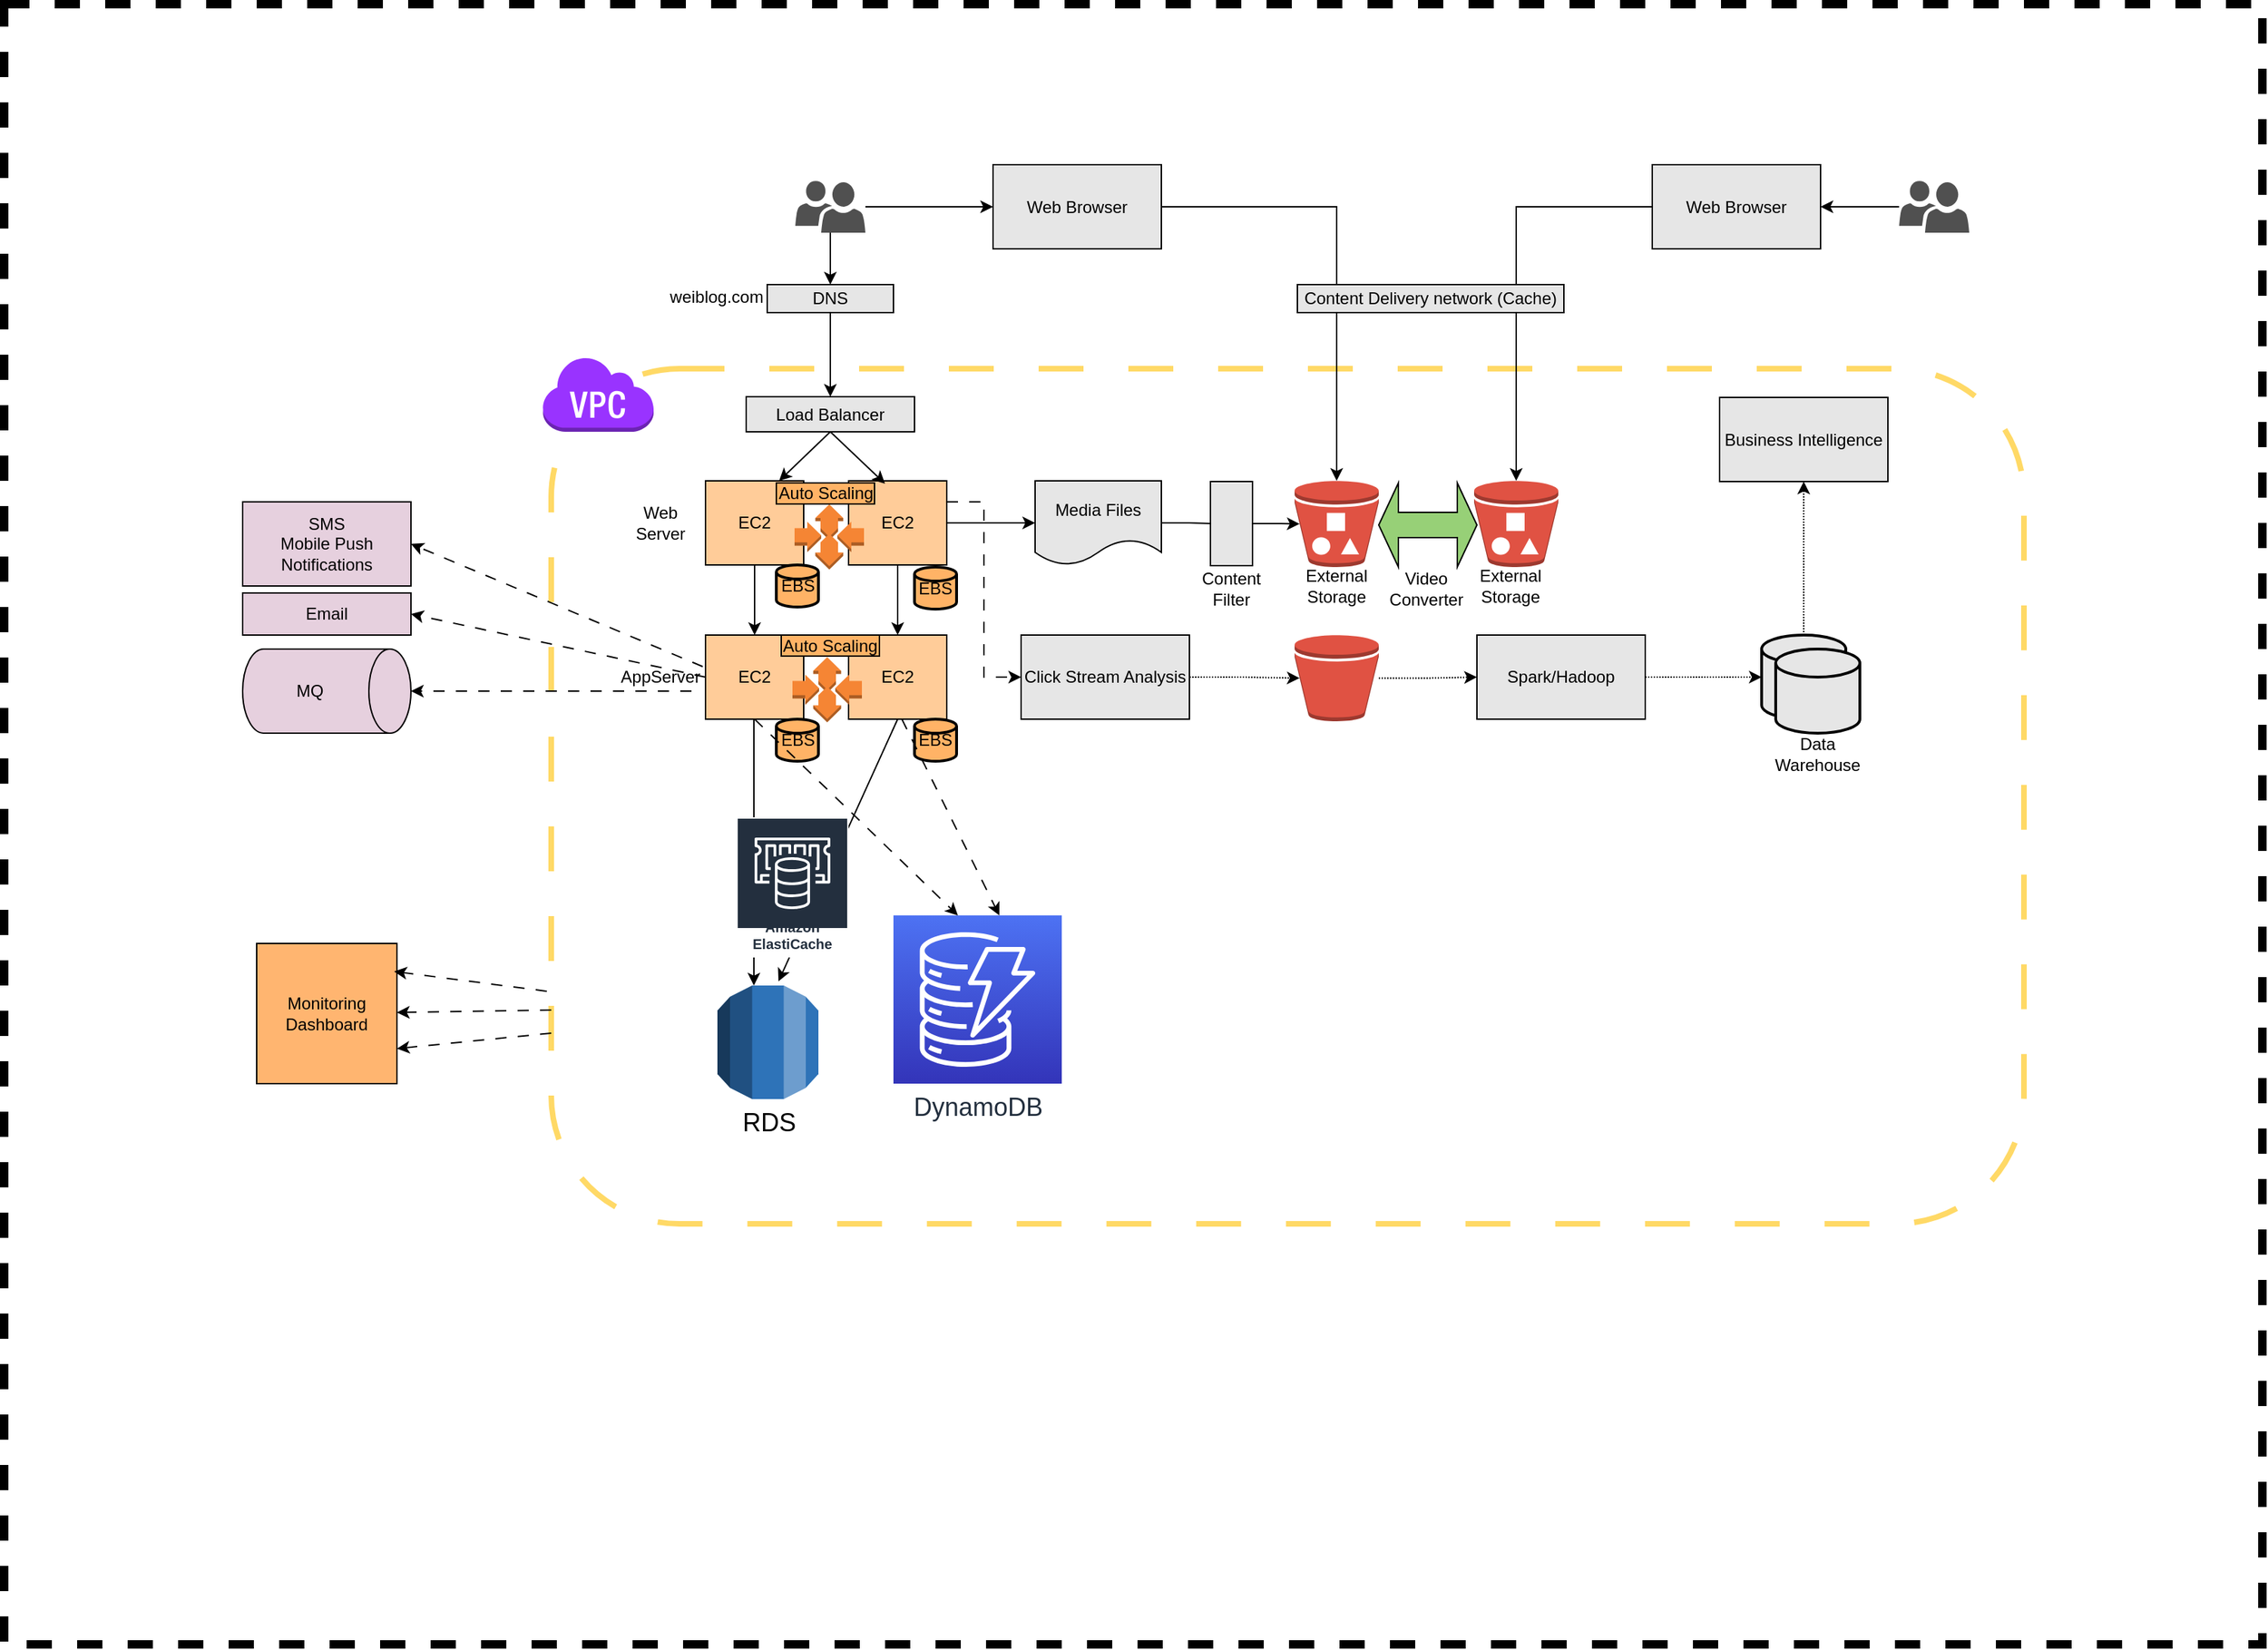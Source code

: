 <mxfile version="20.8.3" type="github">
  <diagram id="Pr5awPEJJXZDI8rIQ1T_" name="Page-1">
    <mxGraphModel dx="2284" dy="1896" grid="1" gridSize="10" guides="1" tooltips="1" connect="1" arrows="1" fold="1" page="1" pageScale="1" pageWidth="850" pageHeight="1100" math="0" shadow="0">
      <root>
        <mxCell id="0" />
        <mxCell id="1" parent="0" />
        <mxCell id="n67U7tYu0zLwfpIRGkh0-3" value="" style="rounded=0;whiteSpace=wrap;html=1;dashed=1;strokeWidth=6;" vertex="1" parent="1">
          <mxGeometry x="-230" y="-120" width="1610" height="1170" as="geometry" />
        </mxCell>
        <mxCell id="n67U7tYu0zLwfpIRGkh0-1" value="" style="rounded=1;whiteSpace=wrap;html=1;dashed=1;dashPattern=8 8;strokeColor=#FFD966;strokeWidth=4;" vertex="1" parent="1">
          <mxGeometry x="160" y="140" width="1050" height="610" as="geometry" />
        </mxCell>
        <mxCell id="n67U7tYu0zLwfpIRGkh0-15" style="edgeStyle=orthogonalEdgeStyle;rounded=0;orthogonalLoop=1;jettySize=auto;html=1;entryX=0.5;entryY=0;entryDx=0;entryDy=0;" edge="1" parent="1" source="n67U7tYu0zLwfpIRGkh0-5" target="n67U7tYu0zLwfpIRGkh0-12">
          <mxGeometry relative="1" as="geometry" />
        </mxCell>
        <mxCell id="n67U7tYu0zLwfpIRGkh0-5" value="EC2" style="rounded=0;whiteSpace=wrap;html=1;fillColor=#FFCC99;" vertex="1" parent="1">
          <mxGeometry x="270" y="220" width="70" height="60" as="geometry" />
        </mxCell>
        <mxCell id="n67U7tYu0zLwfpIRGkh0-6" value="Web Server" style="text;html=1;strokeColor=none;fillColor=none;align=center;verticalAlign=middle;whiteSpace=wrap;rounded=0;dashed=1;" vertex="1" parent="1">
          <mxGeometry x="208" y="235" width="60" height="30" as="geometry" />
        </mxCell>
        <mxCell id="n67U7tYu0zLwfpIRGkh0-9" value="EBS" style="strokeWidth=2;html=1;shape=mxgraph.flowchart.database;whiteSpace=wrap;fillColor=#FFB366;" vertex="1" parent="1">
          <mxGeometry x="320.5" y="280" width="30" height="30" as="geometry" />
        </mxCell>
        <mxCell id="n67U7tYu0zLwfpIRGkh0-31" style="edgeStyle=orthogonalEdgeStyle;rounded=0;orthogonalLoop=1;jettySize=auto;html=1;entryX=0.5;entryY=0;entryDx=0;entryDy=0;" edge="1" parent="1" source="n67U7tYu0zLwfpIRGkh0-10" target="n67U7tYu0zLwfpIRGkh0-30">
          <mxGeometry relative="1" as="geometry" />
        </mxCell>
        <mxCell id="n67U7tYu0zLwfpIRGkh0-61" style="edgeStyle=orthogonalEdgeStyle;rounded=0;orthogonalLoop=1;jettySize=auto;html=1;" edge="1" parent="1" source="n67U7tYu0zLwfpIRGkh0-10" target="n67U7tYu0zLwfpIRGkh0-60">
          <mxGeometry relative="1" as="geometry" />
        </mxCell>
        <mxCell id="n67U7tYu0zLwfpIRGkh0-10" value="" style="sketch=0;pointerEvents=1;shadow=0;dashed=0;html=1;strokeColor=none;labelPosition=center;verticalLabelPosition=bottom;verticalAlign=top;align=center;fillColor=#505050;shape=mxgraph.mscae.intune.user_group" vertex="1" parent="1">
          <mxGeometry x="334" y="6" width="50" height="37" as="geometry" />
        </mxCell>
        <mxCell id="n67U7tYu0zLwfpIRGkh0-18" style="edgeStyle=orthogonalEdgeStyle;rounded=0;orthogonalLoop=1;jettySize=auto;html=1;" edge="1" parent="1" source="n67U7tYu0zLwfpIRGkh0-12">
          <mxGeometry relative="1" as="geometry">
            <mxPoint x="304.5" y="580" as="targetPoint" />
          </mxGeometry>
        </mxCell>
        <mxCell id="n67U7tYu0zLwfpIRGkh0-12" value="EC2" style="rounded=0;whiteSpace=wrap;html=1;fillColor=#FFCC99;" vertex="1" parent="1">
          <mxGeometry x="270" y="330" width="70" height="60" as="geometry" />
        </mxCell>
        <mxCell id="n67U7tYu0zLwfpIRGkh0-13" value="EBS" style="strokeWidth=2;html=1;shape=mxgraph.flowchart.database;whiteSpace=wrap;fillColor=#FFB366;" vertex="1" parent="1">
          <mxGeometry x="320.5" y="390" width="30" height="30" as="geometry" />
        </mxCell>
        <mxCell id="n67U7tYu0zLwfpIRGkh0-14" value="AppServer" style="text;html=1;strokeColor=none;fillColor=none;align=center;verticalAlign=middle;whiteSpace=wrap;rounded=0;dashed=1;" vertex="1" parent="1">
          <mxGeometry x="208" y="345" width="60" height="30" as="geometry" />
        </mxCell>
        <mxCell id="n67U7tYu0zLwfpIRGkh0-19" value="EC2" style="rounded=0;whiteSpace=wrap;html=1;fillColor=#FFCC99;" vertex="1" parent="1">
          <mxGeometry x="372" y="330" width="70" height="60" as="geometry" />
        </mxCell>
        <mxCell id="n67U7tYu0zLwfpIRGkh0-20" value="EBS" style="strokeWidth=2;html=1;shape=mxgraph.flowchart.database;whiteSpace=wrap;fillColor=#FFB366;" vertex="1" parent="1">
          <mxGeometry x="419" y="390" width="30" height="30" as="geometry" />
        </mxCell>
        <mxCell id="n67U7tYu0zLwfpIRGkh0-24" style="edgeStyle=orthogonalEdgeStyle;rounded=0;orthogonalLoop=1;jettySize=auto;html=1;entryX=0.5;entryY=0;entryDx=0;entryDy=0;" edge="1" parent="1" source="n67U7tYu0zLwfpIRGkh0-21" target="n67U7tYu0zLwfpIRGkh0-19">
          <mxGeometry relative="1" as="geometry" />
        </mxCell>
        <mxCell id="n67U7tYu0zLwfpIRGkh0-42" style="edgeStyle=orthogonalEdgeStyle;rounded=0;orthogonalLoop=1;jettySize=auto;html=1;entryX=0;entryY=0.5;entryDx=0;entryDy=0;" edge="1" parent="1" source="n67U7tYu0zLwfpIRGkh0-21" target="n67U7tYu0zLwfpIRGkh0-39">
          <mxGeometry relative="1" as="geometry" />
        </mxCell>
        <mxCell id="n67U7tYu0zLwfpIRGkh0-49" style="edgeStyle=orthogonalEdgeStyle;rounded=0;orthogonalLoop=1;jettySize=auto;html=1;entryX=0;entryY=0.5;entryDx=0;entryDy=0;exitX=1;exitY=0.25;exitDx=0;exitDy=0;dashed=1;dashPattern=8 8;" edge="1" parent="1" source="n67U7tYu0zLwfpIRGkh0-21" target="n67U7tYu0zLwfpIRGkh0-48">
          <mxGeometry relative="1" as="geometry" />
        </mxCell>
        <mxCell id="n67U7tYu0zLwfpIRGkh0-21" value="EC2" style="rounded=0;whiteSpace=wrap;html=1;fillColor=#FFCC99;" vertex="1" parent="1">
          <mxGeometry x="372" y="220" width="70" height="60" as="geometry" />
        </mxCell>
        <mxCell id="n67U7tYu0zLwfpIRGkh0-22" value="EBS" style="strokeWidth=2;html=1;shape=mxgraph.flowchart.database;whiteSpace=wrap;fillColor=#FFB366;" vertex="1" parent="1">
          <mxGeometry x="419" y="281.5" width="30" height="30" as="geometry" />
        </mxCell>
        <mxCell id="n67U7tYu0zLwfpIRGkh0-23" value="Load Balancer" style="rounded=0;whiteSpace=wrap;html=1;fillColor=#E6E6E6;" vertex="1" parent="1">
          <mxGeometry x="299" y="160" width="120" height="25" as="geometry" />
        </mxCell>
        <mxCell id="n67U7tYu0zLwfpIRGkh0-26" value="" style="endArrow=classic;html=1;rounded=0;entryX=0.63;entryY=-0.043;entryDx=0;entryDy=0;entryPerimeter=0;exitX=0.5;exitY=1;exitDx=0;exitDy=0;" edge="1" parent="1" source="n67U7tYu0zLwfpIRGkh0-19">
          <mxGeometry width="50" height="50" relative="1" as="geometry">
            <mxPoint x="530" y="420" as="sourcePoint" />
            <mxPoint x="322.05" y="576.99" as="targetPoint" />
          </mxGeometry>
        </mxCell>
        <mxCell id="n67U7tYu0zLwfpIRGkh0-27" value="" style="endArrow=classic;html=1;rounded=0;exitX=0.5;exitY=1;exitDx=0;exitDy=0;entryX=0.75;entryY=0;entryDx=0;entryDy=0;" edge="1" parent="1" source="n67U7tYu0zLwfpIRGkh0-23" target="n67U7tYu0zLwfpIRGkh0-5">
          <mxGeometry width="50" height="50" relative="1" as="geometry">
            <mxPoint x="530" y="420" as="sourcePoint" />
            <mxPoint x="580" y="370" as="targetPoint" />
          </mxGeometry>
        </mxCell>
        <mxCell id="n67U7tYu0zLwfpIRGkh0-28" value="" style="endArrow=classic;html=1;rounded=0;exitX=0.5;exitY=1;exitDx=0;exitDy=0;entryX=0.371;entryY=0.033;entryDx=0;entryDy=0;entryPerimeter=0;" edge="1" parent="1" source="n67U7tYu0zLwfpIRGkh0-23" target="n67U7tYu0zLwfpIRGkh0-21">
          <mxGeometry width="50" height="50" relative="1" as="geometry">
            <mxPoint x="365" y="195" as="sourcePoint" />
            <mxPoint x="332.5" y="230" as="targetPoint" />
          </mxGeometry>
        </mxCell>
        <mxCell id="n67U7tYu0zLwfpIRGkh0-32" style="edgeStyle=orthogonalEdgeStyle;rounded=0;orthogonalLoop=1;jettySize=auto;html=1;entryX=0.5;entryY=0;entryDx=0;entryDy=0;" edge="1" parent="1" source="n67U7tYu0zLwfpIRGkh0-30" target="n67U7tYu0zLwfpIRGkh0-23">
          <mxGeometry relative="1" as="geometry" />
        </mxCell>
        <mxCell id="n67U7tYu0zLwfpIRGkh0-30" value="DNS" style="rounded=0;whiteSpace=wrap;html=1;fillColor=#E6E6E6;" vertex="1" parent="1">
          <mxGeometry x="314" y="80" width="90" height="20" as="geometry" />
        </mxCell>
        <mxCell id="n67U7tYu0zLwfpIRGkh0-33" value="weiblog.com" style="text;html=1;strokeColor=none;fillColor=none;align=center;verticalAlign=middle;whiteSpace=wrap;rounded=0;" vertex="1" parent="1">
          <mxGeometry x="248" y="74" width="60" height="30" as="geometry" />
        </mxCell>
        <mxCell id="n67U7tYu0zLwfpIRGkh0-36" value="" style="endArrow=classic;html=1;rounded=0;exitX=0.5;exitY=1;exitDx=0;exitDy=0;entryX=0.281;entryY=0;entryDx=0;entryDy=0;entryPerimeter=0;dashed=1;dashPattern=8 8;" edge="1" parent="1" source="n67U7tYu0zLwfpIRGkh0-12">
          <mxGeometry width="50" height="50" relative="1" as="geometry">
            <mxPoint x="530" y="410" as="sourcePoint" />
            <mxPoint x="449.935" y="530" as="targetPoint" />
          </mxGeometry>
        </mxCell>
        <mxCell id="n67U7tYu0zLwfpIRGkh0-37" value="" style="endArrow=classic;html=1;rounded=0;entryX=0.5;entryY=0;entryDx=0;entryDy=0;entryPerimeter=0;dashed=1;dashPattern=8 8;" edge="1" parent="1">
          <mxGeometry width="50" height="50" relative="1" as="geometry">
            <mxPoint x="410" y="390" as="sourcePoint" />
            <mxPoint x="479.5" y="530" as="targetPoint" />
          </mxGeometry>
        </mxCell>
        <mxCell id="n67U7tYu0zLwfpIRGkh0-43" style="edgeStyle=orthogonalEdgeStyle;rounded=0;orthogonalLoop=1;jettySize=auto;html=1;entryX=0.06;entryY=0.5;entryDx=0;entryDy=0;entryPerimeter=0;startArrow=none;" edge="1" parent="1" source="n67U7tYu0zLwfpIRGkh0-45" target="n67U7tYu0zLwfpIRGkh0-41">
          <mxGeometry relative="1" as="geometry" />
        </mxCell>
        <mxCell id="n67U7tYu0zLwfpIRGkh0-39" value="Media Files" style="shape=document;whiteSpace=wrap;html=1;boundedLbl=1;fillColor=#E6E6E6;" vertex="1" parent="1">
          <mxGeometry x="505" y="220" width="90" height="60" as="geometry" />
        </mxCell>
        <mxCell id="n67U7tYu0zLwfpIRGkh0-41" value="" style="outlineConnect=0;dashed=0;verticalLabelPosition=bottom;verticalAlign=top;align=center;html=1;shape=mxgraph.aws3.bucket_with_objects;fillColor=#E05243;gradientColor=none;" vertex="1" parent="1">
          <mxGeometry x="690" y="220" width="60" height="61.5" as="geometry" />
        </mxCell>
        <mxCell id="n67U7tYu0zLwfpIRGkh0-44" value="External Storage" style="text;html=1;strokeColor=none;fillColor=none;align=center;verticalAlign=middle;whiteSpace=wrap;rounded=0;dashed=1;" vertex="1" parent="1">
          <mxGeometry x="690" y="280" width="60" height="30" as="geometry" />
        </mxCell>
        <mxCell id="n67U7tYu0zLwfpIRGkh0-46" value="" style="edgeStyle=orthogonalEdgeStyle;rounded=0;orthogonalLoop=1;jettySize=auto;html=1;entryX=0.06;entryY=0.5;entryDx=0;entryDy=0;entryPerimeter=0;endArrow=none;" edge="1" parent="1" source="n67U7tYu0zLwfpIRGkh0-39" target="n67U7tYu0zLwfpIRGkh0-45">
          <mxGeometry relative="1" as="geometry">
            <mxPoint x="595" y="250" as="sourcePoint" />
            <mxPoint x="693.6" y="250.75" as="targetPoint" />
          </mxGeometry>
        </mxCell>
        <mxCell id="n67U7tYu0zLwfpIRGkh0-45" value="" style="rounded=0;whiteSpace=wrap;html=1;fillColor=#E6E6E6;" vertex="1" parent="1">
          <mxGeometry x="630" y="220.5" width="30" height="60" as="geometry" />
        </mxCell>
        <mxCell id="n67U7tYu0zLwfpIRGkh0-47" value="Content Filter" style="text;html=1;strokeColor=none;fillColor=none;align=center;verticalAlign=middle;whiteSpace=wrap;rounded=0;dashed=1;" vertex="1" parent="1">
          <mxGeometry x="615" y="281.5" width="60" height="30" as="geometry" />
        </mxCell>
        <mxCell id="n67U7tYu0zLwfpIRGkh0-51" style="edgeStyle=orthogonalEdgeStyle;rounded=0;orthogonalLoop=1;jettySize=auto;html=1;entryX=0.06;entryY=0.5;entryDx=0;entryDy=0;entryPerimeter=0;dashed=1;dashPattern=1 1;" edge="1" parent="1" source="n67U7tYu0zLwfpIRGkh0-48" target="n67U7tYu0zLwfpIRGkh0-50">
          <mxGeometry relative="1" as="geometry" />
        </mxCell>
        <mxCell id="n67U7tYu0zLwfpIRGkh0-48" value="Click Stream Analysis" style="rounded=0;whiteSpace=wrap;html=1;fillColor=#E6E6E6;" vertex="1" parent="1">
          <mxGeometry x="495" y="330" width="120" height="60" as="geometry" />
        </mxCell>
        <mxCell id="n67U7tYu0zLwfpIRGkh0-55" style="edgeStyle=orthogonalEdgeStyle;rounded=0;orthogonalLoop=1;jettySize=auto;html=1;entryX=0;entryY=0.5;entryDx=0;entryDy=0;dashed=1;dashPattern=1 1;" edge="1" parent="1" source="n67U7tYu0zLwfpIRGkh0-50" target="n67U7tYu0zLwfpIRGkh0-52">
          <mxGeometry relative="1" as="geometry" />
        </mxCell>
        <mxCell id="n67U7tYu0zLwfpIRGkh0-50" value="" style="outlineConnect=0;dashed=0;verticalLabelPosition=bottom;verticalAlign=top;align=center;html=1;shape=mxgraph.aws3.bucket;fillColor=#E05243;gradientColor=none;" vertex="1" parent="1">
          <mxGeometry x="690" y="330" width="60" height="61.5" as="geometry" />
        </mxCell>
        <mxCell id="n67U7tYu0zLwfpIRGkh0-56" style="edgeStyle=orthogonalEdgeStyle;rounded=0;orthogonalLoop=1;jettySize=auto;html=1;entryX=0;entryY=0.5;entryDx=0;entryDy=0;entryPerimeter=0;dashed=1;dashPattern=1 1;" edge="1" parent="1" source="n67U7tYu0zLwfpIRGkh0-52" target="n67U7tYu0zLwfpIRGkh0-53">
          <mxGeometry relative="1" as="geometry" />
        </mxCell>
        <mxCell id="n67U7tYu0zLwfpIRGkh0-52" value="Spark/Hadoop" style="rounded=0;whiteSpace=wrap;html=1;fillColor=#E6E6E6;" vertex="1" parent="1">
          <mxGeometry x="820" y="330" width="120" height="60" as="geometry" />
        </mxCell>
        <mxCell id="n67U7tYu0zLwfpIRGkh0-59" style="edgeStyle=orthogonalEdgeStyle;rounded=0;orthogonalLoop=1;jettySize=auto;html=1;entryX=0.5;entryY=1;entryDx=0;entryDy=0;dashed=1;dashPattern=1 1;" edge="1" parent="1" source="n67U7tYu0zLwfpIRGkh0-53" target="n67U7tYu0zLwfpIRGkh0-58">
          <mxGeometry relative="1" as="geometry" />
        </mxCell>
        <mxCell id="n67U7tYu0zLwfpIRGkh0-53" value="" style="strokeWidth=2;html=1;shape=mxgraph.flowchart.database;whiteSpace=wrap;fillColor=#E6E6E6;" vertex="1" parent="1">
          <mxGeometry x="1023" y="330" width="60" height="60" as="geometry" />
        </mxCell>
        <mxCell id="n67U7tYu0zLwfpIRGkh0-54" value="" style="strokeWidth=2;html=1;shape=mxgraph.flowchart.database;whiteSpace=wrap;fillColor=#E6E6E6;" vertex="1" parent="1">
          <mxGeometry x="1033" y="340" width="60" height="60" as="geometry" />
        </mxCell>
        <mxCell id="n67U7tYu0zLwfpIRGkh0-57" value="Data Warehouse" style="text;html=1;strokeColor=none;fillColor=none;align=center;verticalAlign=middle;whiteSpace=wrap;rounded=0;dashed=1;" vertex="1" parent="1">
          <mxGeometry x="1033" y="400" width="60" height="30" as="geometry" />
        </mxCell>
        <mxCell id="n67U7tYu0zLwfpIRGkh0-58" value="Business Intelligence" style="rounded=0;whiteSpace=wrap;html=1;fillColor=#E6E6E6;" vertex="1" parent="1">
          <mxGeometry x="993" y="160.5" width="120" height="60" as="geometry" />
        </mxCell>
        <mxCell id="n67U7tYu0zLwfpIRGkh0-62" style="edgeStyle=orthogonalEdgeStyle;rounded=0;orthogonalLoop=1;jettySize=auto;html=1;entryX=0.5;entryY=0;entryDx=0;entryDy=0;entryPerimeter=0;" edge="1" parent="1" source="n67U7tYu0zLwfpIRGkh0-60" target="n67U7tYu0zLwfpIRGkh0-41">
          <mxGeometry relative="1" as="geometry" />
        </mxCell>
        <mxCell id="n67U7tYu0zLwfpIRGkh0-60" value="Web Browser" style="rounded=0;whiteSpace=wrap;html=1;fillColor=#E6E6E6;" vertex="1" parent="1">
          <mxGeometry x="475" y="-5.5" width="120" height="60" as="geometry" />
        </mxCell>
        <mxCell id="n67U7tYu0zLwfpIRGkh0-63" value="" style="outlineConnect=0;dashed=0;verticalLabelPosition=bottom;verticalAlign=top;align=center;html=1;shape=mxgraph.aws3.bucket_with_objects;fillColor=#E05243;gradientColor=none;" vertex="1" parent="1">
          <mxGeometry x="818" y="220" width="60" height="61.5" as="geometry" />
        </mxCell>
        <mxCell id="n67U7tYu0zLwfpIRGkh0-64" value="External Storage" style="text;html=1;strokeColor=none;fillColor=none;align=center;verticalAlign=middle;whiteSpace=wrap;rounded=0;dashed=1;" vertex="1" parent="1">
          <mxGeometry x="814" y="280" width="60" height="30" as="geometry" />
        </mxCell>
        <mxCell id="n67U7tYu0zLwfpIRGkh0-68" style="edgeStyle=orthogonalEdgeStyle;rounded=0;orthogonalLoop=1;jettySize=auto;html=1;entryX=1;entryY=0.5;entryDx=0;entryDy=0;" edge="1" parent="1" source="n67U7tYu0zLwfpIRGkh0-65" target="n67U7tYu0zLwfpIRGkh0-66">
          <mxGeometry relative="1" as="geometry" />
        </mxCell>
        <mxCell id="n67U7tYu0zLwfpIRGkh0-65" value="" style="sketch=0;pointerEvents=1;shadow=0;dashed=0;html=1;strokeColor=none;labelPosition=center;verticalLabelPosition=bottom;verticalAlign=top;align=center;fillColor=#505050;shape=mxgraph.mscae.intune.user_group" vertex="1" parent="1">
          <mxGeometry x="1121" y="6" width="50" height="37" as="geometry" />
        </mxCell>
        <mxCell id="n67U7tYu0zLwfpIRGkh0-67" style="edgeStyle=orthogonalEdgeStyle;rounded=0;orthogonalLoop=1;jettySize=auto;html=1;" edge="1" parent="1" source="n67U7tYu0zLwfpIRGkh0-66" target="n67U7tYu0zLwfpIRGkh0-63">
          <mxGeometry relative="1" as="geometry" />
        </mxCell>
        <mxCell id="n67U7tYu0zLwfpIRGkh0-66" value="Web Browser" style="rounded=0;whiteSpace=wrap;html=1;fillColor=#E6E6E6;" vertex="1" parent="1">
          <mxGeometry x="945" y="-5.5" width="120" height="60" as="geometry" />
        </mxCell>
        <mxCell id="n67U7tYu0zLwfpIRGkh0-70" value="" style="shape=doubleArrow;whiteSpace=wrap;html=1;fillColor=#97D077;" vertex="1" parent="1">
          <mxGeometry x="750" y="221.5" width="70" height="60" as="geometry" />
        </mxCell>
        <mxCell id="n67U7tYu0zLwfpIRGkh0-71" value="Video Converter" style="text;html=1;strokeColor=none;fillColor=none;align=center;verticalAlign=middle;whiteSpace=wrap;rounded=0;dashed=1;" vertex="1" parent="1">
          <mxGeometry x="754" y="281.5" width="60" height="30" as="geometry" />
        </mxCell>
        <mxCell id="n67U7tYu0zLwfpIRGkh0-72" value="Content Delivery network (Cache)" style="rounded=0;whiteSpace=wrap;html=1;fillColor=#E6E6E6;" vertex="1" parent="1">
          <mxGeometry x="692" y="80" width="190" height="20" as="geometry" />
        </mxCell>
        <mxCell id="n67U7tYu0zLwfpIRGkh0-73" value="SMS&lt;br&gt;Mobile Push Notifications" style="rounded=0;whiteSpace=wrap;html=1;fillColor=#E6D0DE;" vertex="1" parent="1">
          <mxGeometry x="-60" y="235" width="120" height="60" as="geometry" />
        </mxCell>
        <mxCell id="n67U7tYu0zLwfpIRGkh0-74" value="" style="endArrow=classic;html=1;rounded=0;exitX=1;exitY=0.25;exitDx=0;exitDy=0;entryX=1;entryY=0.5;entryDx=0;entryDy=0;dashed=1;dashPattern=8 8;" edge="1" parent="1" source="n67U7tYu0zLwfpIRGkh0-14" target="n67U7tYu0zLwfpIRGkh0-73">
          <mxGeometry width="50" height="50" relative="1" as="geometry">
            <mxPoint x="315" y="400" as="sourcePoint" />
            <mxPoint x="459.935" y="540" as="targetPoint" />
          </mxGeometry>
        </mxCell>
        <mxCell id="n67U7tYu0zLwfpIRGkh0-75" value="Email" style="rounded=0;whiteSpace=wrap;html=1;fillColor=#E6D0DE;" vertex="1" parent="1">
          <mxGeometry x="-60" y="300" width="120" height="30" as="geometry" />
        </mxCell>
        <mxCell id="n67U7tYu0zLwfpIRGkh0-76" value="MQ" style="shape=cylinder3;whiteSpace=wrap;html=1;boundedLbl=1;backgroundOutline=1;size=15;fillColor=#E6D0DE;direction=south;" vertex="1" parent="1">
          <mxGeometry x="-60" y="340" width="120" height="60" as="geometry" />
        </mxCell>
        <mxCell id="n67U7tYu0zLwfpIRGkh0-77" value="" style="endArrow=classic;html=1;rounded=0;entryX=1;entryY=0.5;entryDx=0;entryDy=0;dashed=1;dashPattern=8 8;" edge="1" parent="1" target="n67U7tYu0zLwfpIRGkh0-75">
          <mxGeometry width="50" height="50" relative="1" as="geometry">
            <mxPoint x="270" y="360" as="sourcePoint" />
            <mxPoint x="70" y="275" as="targetPoint" />
          </mxGeometry>
        </mxCell>
        <mxCell id="n67U7tYu0zLwfpIRGkh0-78" value="" style="endArrow=classic;html=1;rounded=0;dashed=1;dashPattern=8 8;" edge="1" parent="1" target="n67U7tYu0zLwfpIRGkh0-76">
          <mxGeometry width="50" height="50" relative="1" as="geometry">
            <mxPoint x="260" y="370" as="sourcePoint" />
            <mxPoint x="70" y="325" as="targetPoint" />
          </mxGeometry>
        </mxCell>
        <mxCell id="n67U7tYu0zLwfpIRGkh0-79" value="Monitoring Dashboard" style="whiteSpace=wrap;html=1;aspect=fixed;fillColor=#FFB570;" vertex="1" parent="1">
          <mxGeometry x="-50" y="550" width="100" height="100" as="geometry" />
        </mxCell>
        <mxCell id="n67U7tYu0zLwfpIRGkh0-80" value="" style="endArrow=classic;html=1;rounded=0;dashed=1;dashPattern=8 8;exitX=-0.003;exitY=0.728;exitDx=0;exitDy=0;exitPerimeter=0;" edge="1" parent="1" source="n67U7tYu0zLwfpIRGkh0-1">
          <mxGeometry width="50" height="50" relative="1" as="geometry">
            <mxPoint x="248" y="570" as="sourcePoint" />
            <mxPoint x="48" y="570" as="targetPoint" />
          </mxGeometry>
        </mxCell>
        <mxCell id="n67U7tYu0zLwfpIRGkh0-81" value="" style="endArrow=classic;html=1;rounded=0;dashed=1;dashPattern=8 8;exitX=0;exitY=0.75;exitDx=0;exitDy=0;" edge="1" parent="1" source="n67U7tYu0zLwfpIRGkh0-1" target="n67U7tYu0zLwfpIRGkh0-79">
          <mxGeometry width="50" height="50" relative="1" as="geometry">
            <mxPoint x="150" y="594" as="sourcePoint" />
            <mxPoint x="58" y="580" as="targetPoint" />
          </mxGeometry>
        </mxCell>
        <mxCell id="n67U7tYu0zLwfpIRGkh0-82" value="" style="endArrow=classic;html=1;rounded=0;dashed=1;dashPattern=8 8;exitX=0;exitY=0.777;exitDx=0;exitDy=0;exitPerimeter=0;entryX=1;entryY=0.75;entryDx=0;entryDy=0;" edge="1" parent="1" source="n67U7tYu0zLwfpIRGkh0-1" target="n67U7tYu0zLwfpIRGkh0-79">
          <mxGeometry width="50" height="50" relative="1" as="geometry">
            <mxPoint x="176.85" y="604.08" as="sourcePoint" />
            <mxPoint x="68" y="590" as="targetPoint" />
          </mxGeometry>
        </mxCell>
        <mxCell id="n67U7tYu0zLwfpIRGkh0-84" value="" style="outlineConnect=0;dashed=0;verticalLabelPosition=bottom;verticalAlign=top;align=center;html=1;shape=mxgraph.aws3.virtual_private_cloud;fillColor=#9933FF;gradientColor=none;fontSize=18;" vertex="1" parent="1">
          <mxGeometry x="153.5" y="131" width="79.5" height="54" as="geometry" />
        </mxCell>
        <mxCell id="n67U7tYu0zLwfpIRGkh0-85" value="" style="outlineConnect=0;dashed=0;verticalLabelPosition=bottom;verticalAlign=top;align=center;html=1;shape=mxgraph.aws3.auto_scaling;fillColor=#F58534;gradientColor=none;dashPattern=8 8;strokeColor=#FFD966;strokeWidth=4;fontSize=18;" vertex="1" parent="1">
          <mxGeometry x="333.5" y="236.75" width="49.5" height="46.5" as="geometry" />
        </mxCell>
        <mxCell id="n67U7tYu0zLwfpIRGkh0-86" value="" style="outlineConnect=0;dashed=0;verticalLabelPosition=bottom;verticalAlign=top;align=center;html=1;shape=mxgraph.aws3.auto_scaling;fillColor=#F58534;gradientColor=none;dashPattern=8 8;strokeColor=#FFD966;strokeWidth=4;fontSize=18;" vertex="1" parent="1">
          <mxGeometry x="332" y="345.75" width="49.5" height="46.5" as="geometry" />
        </mxCell>
        <mxCell id="n67U7tYu0zLwfpIRGkh0-87" value="Auto Scaling" style="rounded=0;whiteSpace=wrap;html=1;fillColor=#FFB366;" vertex="1" parent="1">
          <mxGeometry x="324" y="330" width="70" height="15" as="geometry" />
        </mxCell>
        <mxCell id="n67U7tYu0zLwfpIRGkh0-88" value="Auto Scaling" style="rounded=0;whiteSpace=wrap;html=1;fillColor=#FFB366;" vertex="1" parent="1">
          <mxGeometry x="320.5" y="221.5" width="70" height="15" as="geometry" />
        </mxCell>
        <mxCell id="n67U7tYu0zLwfpIRGkh0-91" value="RDS" style="outlineConnect=0;dashed=0;verticalLabelPosition=bottom;verticalAlign=top;align=center;html=1;shape=mxgraph.aws3.rds;fillColor=#2E73B8;gradientColor=none;dashPattern=8 8;strokeColor=#FFD966;strokeWidth=4;fontSize=18;" vertex="1" parent="1">
          <mxGeometry x="278.5" y="580" width="72" height="81" as="geometry" />
        </mxCell>
        <mxCell id="n67U7tYu0zLwfpIRGkh0-92" value="&lt;font style=&quot;font-size: 18px;&quot;&gt;DynamoDB&lt;/font&gt;" style="sketch=0;points=[[0,0,0],[0.25,0,0],[0.5,0,0],[0.75,0,0],[1,0,0],[0,1,0],[0.25,1,0],[0.5,1,0],[0.75,1,0],[1,1,0],[0,0.25,0],[0,0.5,0],[0,0.75,0],[1,0.25,0],[1,0.5,0],[1,0.75,0]];outlineConnect=0;fontColor=#232F3E;gradientColor=#4D72F3;gradientDirection=north;fillColor=#3334B9;strokeColor=#ffffff;dashed=0;verticalLabelPosition=bottom;verticalAlign=top;align=center;html=1;fontSize=12;fontStyle=0;aspect=fixed;shape=mxgraph.aws4.resourceIcon;resIcon=mxgraph.aws4.dynamodb;dashPattern=8 8;strokeWidth=4;" vertex="1" parent="1">
          <mxGeometry x="404" y="530" width="120" height="120" as="geometry" />
        </mxCell>
        <mxCell id="n67U7tYu0zLwfpIRGkh0-94" value="Amazon ElastiCache" style="sketch=0;outlineConnect=0;fontColor=#232F3E;gradientColor=none;strokeColor=#ffffff;fillColor=#232F3E;dashed=0;verticalLabelPosition=middle;verticalAlign=bottom;align=center;html=1;whiteSpace=wrap;fontSize=10;fontStyle=1;spacing=3;shape=mxgraph.aws4.productIcon;prIcon=mxgraph.aws4.elasticache;dashPattern=8 8;strokeWidth=4;" vertex="1" parent="1">
          <mxGeometry x="292" y="460" width="80" height="100" as="geometry" />
        </mxCell>
      </root>
    </mxGraphModel>
  </diagram>
</mxfile>
